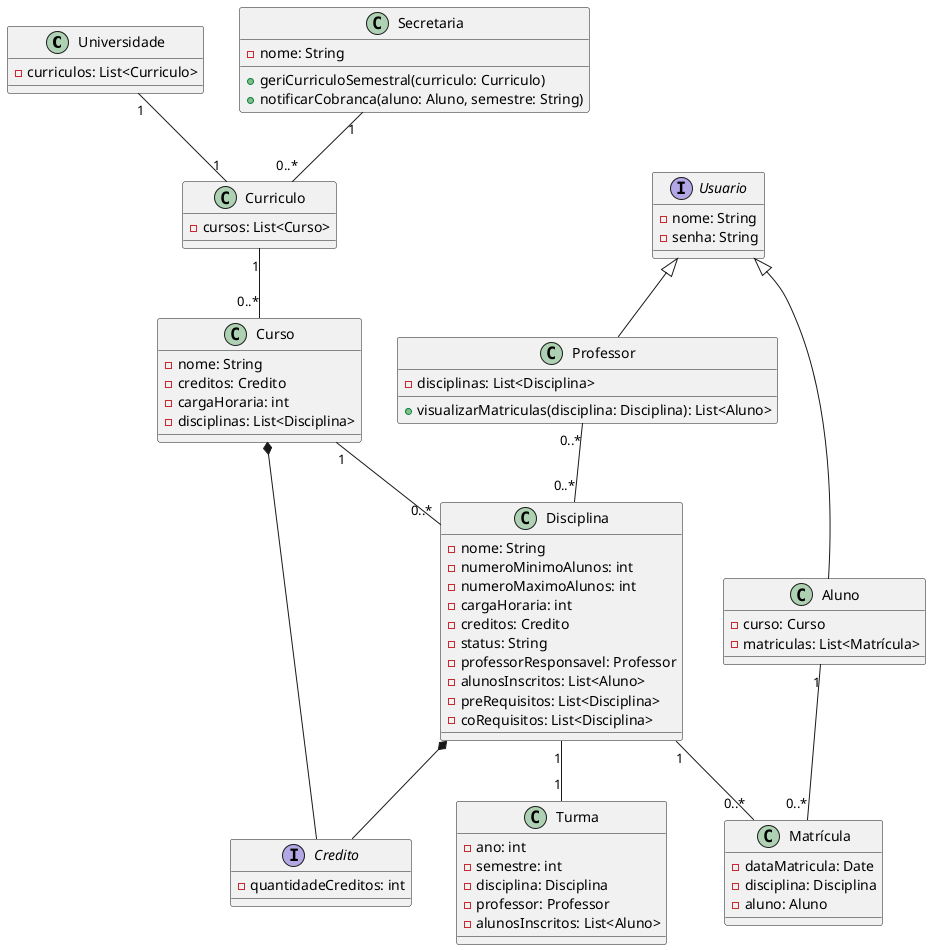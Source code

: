 @startuml
class Universidade {
    -curriculos: List<Curriculo>
}

class Curriculo {
    -cursos: List<Curso>
}

class Curso {
    -nome: String
    -creditos: Credito
    -cargaHoraria: int
    -disciplinas: List<Disciplina>
}

class Disciplina {
    -nome: String
    -numeroMinimoAlunos: int
    -numeroMaximoAlunos: int
    -cargaHoraria: int
    -creditos: Credito
    -status: String
    -professorResponsavel: Professor
    -alunosInscritos: List<Aluno>
    -preRequisitos: List<Disciplina>
    -coRequisitos: List<Disciplina>
}

interface Credito {
    -quantidadeCreditos: int
}

class Turma {
    -ano: int
    -semestre: int
    -disciplina: Disciplina
    -professor: Professor
    -alunosInscritos: List<Aluno>
}

interface Usuario {
    -nome: String
    -senha: String
}

class Aluno {
    -curso: Curso
    -matriculas: List<Matrícula>
}

class Professor {
    -disciplinas: List<Disciplina>
    +visualizarMatriculas(disciplina: Disciplina): List<Aluno>
}

class Secretaria {
    -nome: String
    +geriCurriculoSemestral(curriculo: Curriculo)
    +notificarCobranca(aluno: Aluno, semestre: String)
}

class Matrícula {
    -dataMatricula: Date
    -disciplina: Disciplina
    -aluno: Aluno
}

Universidade "1" -- "1" Curriculo
Secretaria "1" -- "0..*" Curriculo
Curriculo "1" -- "0..*" Curso
Curso "1" -- "0..*" Disciplina
Disciplina "1" -- "0..*" Matrícula
Aluno "1" -- "0..*" Matrícula
Professor "0..*" -- "0..*" Disciplina
Disciplina "1" -- "1" Turma
Curso *-- Credito
Disciplina *-- Credito
Usuario <|-- Aluno
Usuario <|-- Professor

@enduml
